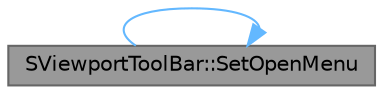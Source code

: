 digraph "SViewportToolBar::SetOpenMenu"
{
 // INTERACTIVE_SVG=YES
 // LATEX_PDF_SIZE
  bgcolor="transparent";
  edge [fontname=Helvetica,fontsize=10,labelfontname=Helvetica,labelfontsize=10];
  node [fontname=Helvetica,fontsize=10,shape=box,height=0.2,width=0.4];
  rankdir="LR";
  Node1 [id="Node000001",label="SViewportToolBar::SetOpenMenu",height=0.2,width=0.4,color="gray40", fillcolor="grey60", style="filled", fontcolor="black",tooltip="Sets the open menu to a new menu and closes any currently opened one."];
  Node1 -> Node1 [id="edge1_Node000001_Node000001",color="steelblue1",style="solid",tooltip=" "];
}
